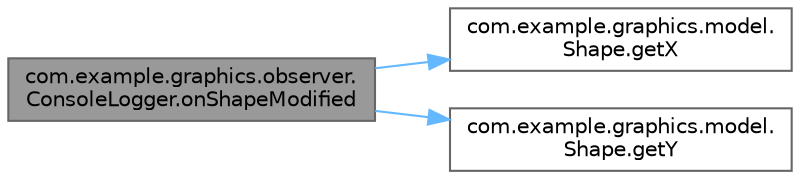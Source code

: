 digraph "com.example.graphics.observer.ConsoleLogger.onShapeModified"
{
 // LATEX_PDF_SIZE
  bgcolor="transparent";
  edge [fontname=Helvetica,fontsize=10,labelfontname=Helvetica,labelfontsize=10];
  node [fontname=Helvetica,fontsize=10,shape=box,height=0.2,width=0.4];
  rankdir="LR";
  Node1 [id="Node000001",label="com.example.graphics.observer.\lConsoleLogger.onShapeModified",height=0.2,width=0.4,color="gray40", fillcolor="grey60", style="filled", fontcolor="black",tooltip=" "];
  Node1 -> Node2 [id="edge1_Node000001_Node000002",color="steelblue1",style="solid",tooltip=" "];
  Node2 [id="Node000002",label="com.example.graphics.model.\lShape.getX",height=0.2,width=0.4,color="grey40", fillcolor="white", style="filled",URL="$interfacecom_1_1example_1_1graphics_1_1model_1_1Shape.html#a3c5f62b27fc22d49cfaab982b80d5489",tooltip=" "];
  Node1 -> Node3 [id="edge2_Node000001_Node000003",color="steelblue1",style="solid",tooltip=" "];
  Node3 [id="Node000003",label="com.example.graphics.model.\lShape.getY",height=0.2,width=0.4,color="grey40", fillcolor="white", style="filled",URL="$interfacecom_1_1example_1_1graphics_1_1model_1_1Shape.html#a0ab9f5b6546d43b7ecbb21853f52978b",tooltip=" "];
}
